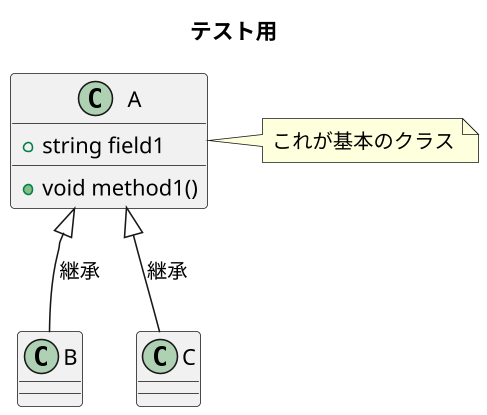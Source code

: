 @startuml test

title テスト用
skinparam dpi 150

' クラスAの定義
class A {
  +string field1
  +void method1()
}
note right of A {
  これが基本のクラス
}

' クラス間の関係
A <|-- B : 継承
A <|-- C : 継承
@enduml
